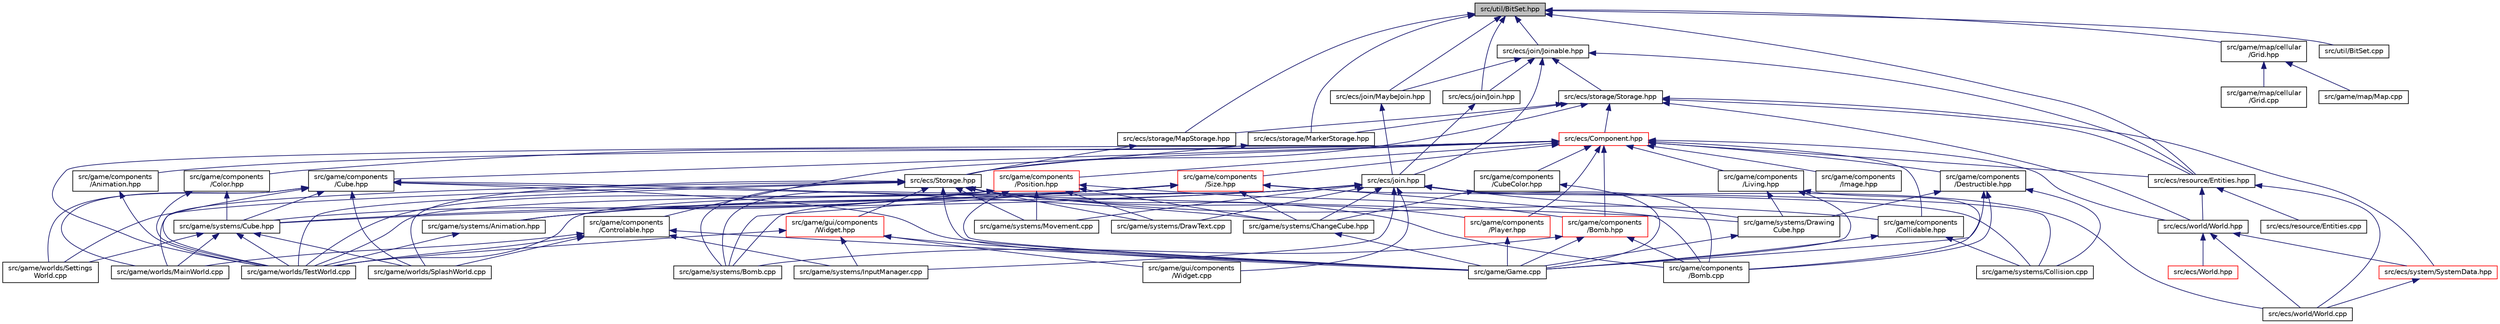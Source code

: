 digraph "src/util/BitSet.hpp"
{
 // LATEX_PDF_SIZE
  edge [fontname="Helvetica",fontsize="10",labelfontname="Helvetica",labelfontsize="10"];
  node [fontname="Helvetica",fontsize="10",shape=record];
  Node1 [label="src/util/BitSet.hpp",height=0.2,width=0.4,color="black", fillcolor="grey75", style="filled", fontcolor="black",tooltip=" "];
  Node1 -> Node2 [dir="back",color="midnightblue",fontsize="10",style="solid",fontname="Helvetica"];
  Node2 [label="src/ecs/join/Join.hpp",height=0.2,width=0.4,color="black", fillcolor="white", style="filled",URL="$join_2_join_8hpp.html",tooltip=" "];
  Node2 -> Node3 [dir="back",color="midnightblue",fontsize="10",style="solid",fontname="Helvetica"];
  Node3 [label="src/ecs/join.hpp",height=0.2,width=0.4,color="black", fillcolor="white", style="filled",URL="$_join_8hpp.html",tooltip=" "];
  Node3 -> Node4 [dir="back",color="midnightblue",fontsize="10",style="solid",fontname="Helvetica"];
  Node4 [label="src/ecs/world/World.cpp",height=0.2,width=0.4,color="black", fillcolor="white", style="filled",URL="$_world_8cpp.html",tooltip=" "];
  Node3 -> Node5 [dir="back",color="midnightblue",fontsize="10",style="solid",fontname="Helvetica"];
  Node5 [label="src/game/components\l/Bomb.cpp",height=0.2,width=0.4,color="black", fillcolor="white", style="filled",URL="$components_2_bomb_8cpp.html",tooltip=" "];
  Node3 -> Node6 [dir="back",color="midnightblue",fontsize="10",style="solid",fontname="Helvetica"];
  Node6 [label="src/game/systems/ChangeCube.hpp",height=0.2,width=0.4,color="black", fillcolor="white", style="filled",URL="$_change_cube_8hpp.html",tooltip=" "];
  Node6 -> Node7 [dir="back",color="midnightblue",fontsize="10",style="solid",fontname="Helvetica"];
  Node7 [label="src/game/Game.cpp",height=0.2,width=0.4,color="black", fillcolor="white", style="filled",URL="$_game_8cpp.html",tooltip=" "];
  Node3 -> Node8 [dir="back",color="midnightblue",fontsize="10",style="solid",fontname="Helvetica"];
  Node8 [label="src/game/systems/Drawing\lCube.hpp",height=0.2,width=0.4,color="black", fillcolor="white", style="filled",URL="$_drawing_cube_8hpp.html",tooltip=" "];
  Node8 -> Node7 [dir="back",color="midnightblue",fontsize="10",style="solid",fontname="Helvetica"];
  Node3 -> Node9 [dir="back",color="midnightblue",fontsize="10",style="solid",fontname="Helvetica"];
  Node9 [label="src/game/gui/components\l/Widget.cpp",height=0.2,width=0.4,color="black", fillcolor="white", style="filled",URL="$_widget_8cpp.html",tooltip=" "];
  Node3 -> Node10 [dir="back",color="midnightblue",fontsize="10",style="solid",fontname="Helvetica"];
  Node10 [label="src/game/systems/Animation.hpp",height=0.2,width=0.4,color="black", fillcolor="white", style="filled",URL="$game_2systems_2_animation_8hpp.html",tooltip=" "];
  Node10 -> Node11 [dir="back",color="midnightblue",fontsize="10",style="solid",fontname="Helvetica"];
  Node11 [label="src/game/worlds/TestWorld.cpp",height=0.2,width=0.4,color="black", fillcolor="white", style="filled",URL="$_test_world_8cpp.html",tooltip=" "];
  Node3 -> Node12 [dir="back",color="midnightblue",fontsize="10",style="solid",fontname="Helvetica"];
  Node12 [label="src/game/systems/Bomb.cpp",height=0.2,width=0.4,color="black", fillcolor="white", style="filled",URL="$systems_2_bomb_8cpp.html",tooltip=" "];
  Node3 -> Node13 [dir="back",color="midnightblue",fontsize="10",style="solid",fontname="Helvetica"];
  Node13 [label="src/game/systems/Collision.cpp",height=0.2,width=0.4,color="black", fillcolor="white", style="filled",URL="$_collision_8cpp.html",tooltip=" "];
  Node3 -> Node14 [dir="back",color="midnightblue",fontsize="10",style="solid",fontname="Helvetica"];
  Node14 [label="src/game/systems/Cube.hpp",height=0.2,width=0.4,color="black", fillcolor="white", style="filled",URL="$game_2systems_2_cube_8hpp.html",tooltip=" "];
  Node14 -> Node15 [dir="back",color="midnightblue",fontsize="10",style="solid",fontname="Helvetica"];
  Node15 [label="src/game/worlds/MainWorld.cpp",height=0.2,width=0.4,color="black", fillcolor="white", style="filled",URL="$_main_world_8cpp.html",tooltip=" "];
  Node14 -> Node16 [dir="back",color="midnightblue",fontsize="10",style="solid",fontname="Helvetica"];
  Node16 [label="src/game/worlds/Settings\lWorld.cpp",height=0.2,width=0.4,color="black", fillcolor="white", style="filled",URL="$_settings_world_8cpp.html",tooltip=" "];
  Node14 -> Node17 [dir="back",color="midnightblue",fontsize="10",style="solid",fontname="Helvetica"];
  Node17 [label="src/game/worlds/SplashWorld.cpp",height=0.2,width=0.4,color="black", fillcolor="white", style="filled",URL="$_splash_world_8cpp.html",tooltip=" "];
  Node14 -> Node11 [dir="back",color="midnightblue",fontsize="10",style="solid",fontname="Helvetica"];
  Node3 -> Node18 [dir="back",color="midnightblue",fontsize="10",style="solid",fontname="Helvetica"];
  Node18 [label="src/game/systems/DrawText.cpp",height=0.2,width=0.4,color="black", fillcolor="white", style="filled",URL="$_draw_text_8cpp.html",tooltip=" "];
  Node3 -> Node19 [dir="back",color="midnightblue",fontsize="10",style="solid",fontname="Helvetica"];
  Node19 [label="src/game/systems/InputManager.cpp",height=0.2,width=0.4,color="black", fillcolor="white", style="filled",URL="$_input_manager_8cpp.html",tooltip=" "];
  Node3 -> Node20 [dir="back",color="midnightblue",fontsize="10",style="solid",fontname="Helvetica"];
  Node20 [label="src/game/systems/Movement.cpp",height=0.2,width=0.4,color="black", fillcolor="white", style="filled",URL="$_movement_8cpp.html",tooltip=" "];
  Node3 -> Node11 [dir="back",color="midnightblue",fontsize="10",style="solid",fontname="Helvetica"];
  Node1 -> Node21 [dir="back",color="midnightblue",fontsize="10",style="solid",fontname="Helvetica"];
  Node21 [label="src/ecs/join/Joinable.hpp",height=0.2,width=0.4,color="black", fillcolor="white", style="filled",URL="$_joinable_8hpp.html",tooltip=" "];
  Node21 -> Node2 [dir="back",color="midnightblue",fontsize="10",style="solid",fontname="Helvetica"];
  Node21 -> Node22 [dir="back",color="midnightblue",fontsize="10",style="solid",fontname="Helvetica"];
  Node22 [label="src/ecs/join/MaybeJoin.hpp",height=0.2,width=0.4,color="black", fillcolor="white", style="filled",URL="$_maybe_join_8hpp.html",tooltip=" "];
  Node22 -> Node3 [dir="back",color="midnightblue",fontsize="10",style="solid",fontname="Helvetica"];
  Node21 -> Node3 [dir="back",color="midnightblue",fontsize="10",style="solid",fontname="Helvetica"];
  Node21 -> Node23 [dir="back",color="midnightblue",fontsize="10",style="solid",fontname="Helvetica"];
  Node23 [label="src/ecs/resource/Entities.hpp",height=0.2,width=0.4,color="black", fillcolor="white", style="filled",URL="$_entities_8hpp.html",tooltip=" "];
  Node23 -> Node24 [dir="back",color="midnightblue",fontsize="10",style="solid",fontname="Helvetica"];
  Node24 [label="src/ecs/resource/Entities.cpp",height=0.2,width=0.4,color="black", fillcolor="white", style="filled",URL="$_entities_8cpp.html",tooltip=" "];
  Node23 -> Node4 [dir="back",color="midnightblue",fontsize="10",style="solid",fontname="Helvetica"];
  Node23 -> Node25 [dir="back",color="midnightblue",fontsize="10",style="solid",fontname="Helvetica"];
  Node25 [label="src/ecs/world/World.hpp",height=0.2,width=0.4,color="black", fillcolor="white", style="filled",URL="$world_2_world_8hpp.html",tooltip=" "];
  Node25 -> Node26 [dir="back",color="midnightblue",fontsize="10",style="solid",fontname="Helvetica"];
  Node26 [label="src/ecs/system/SystemData.hpp",height=0.2,width=0.4,color="red", fillcolor="white", style="filled",URL="$_system_data_8hpp.html",tooltip=" "];
  Node26 -> Node4 [dir="back",color="midnightblue",fontsize="10",style="solid",fontname="Helvetica"];
  Node25 -> Node4 [dir="back",color="midnightblue",fontsize="10",style="solid",fontname="Helvetica"];
  Node25 -> Node48 [dir="back",color="midnightblue",fontsize="10",style="solid",fontname="Helvetica"];
  Node48 [label="src/ecs/World.hpp",height=0.2,width=0.4,color="red", fillcolor="white", style="filled",URL="$_world_8hpp.html",tooltip=" "];
  Node21 -> Node49 [dir="back",color="midnightblue",fontsize="10",style="solid",fontname="Helvetica"];
  Node49 [label="src/ecs/storage/Storage.hpp",height=0.2,width=0.4,color="black", fillcolor="white", style="filled",URL="$storage_2_storage_8hpp.html",tooltip=" "];
  Node49 -> Node50 [dir="back",color="midnightblue",fontsize="10",style="solid",fontname="Helvetica"];
  Node50 [label="src/ecs/Component.hpp",height=0.2,width=0.4,color="red", fillcolor="white", style="filled",URL="$_component_8hpp.html",tooltip=" "];
  Node50 -> Node23 [dir="back",color="midnightblue",fontsize="10",style="solid",fontname="Helvetica"];
  Node50 -> Node25 [dir="back",color="midnightblue",fontsize="10",style="solid",fontname="Helvetica"];
  Node50 -> Node51 [dir="back",color="midnightblue",fontsize="10",style="solid",fontname="Helvetica"];
  Node51 [label="src/game/components\l/Animation.hpp",height=0.2,width=0.4,color="black", fillcolor="white", style="filled",URL="$game_2components_2_animation_8hpp.html",tooltip=" "];
  Node51 -> Node11 [dir="back",color="midnightblue",fontsize="10",style="solid",fontname="Helvetica"];
  Node50 -> Node52 [dir="back",color="midnightblue",fontsize="10",style="solid",fontname="Helvetica"];
  Node52 [label="src/game/components\l/Position.hpp",height=0.2,width=0.4,color="red", fillcolor="white", style="filled",URL="$_position_8hpp.html",tooltip=" "];
  Node52 -> Node28 [dir="back",color="midnightblue",fontsize="10",style="solid",fontname="Helvetica"];
  Node28 [label="src/game/components\l/Bomb.hpp",height=0.2,width=0.4,color="red", fillcolor="white", style="filled",URL="$components_2_bomb_8hpp.html",tooltip=" "];
  Node28 -> Node5 [dir="back",color="midnightblue",fontsize="10",style="solid",fontname="Helvetica"];
  Node28 -> Node7 [dir="back",color="midnightblue",fontsize="10",style="solid",fontname="Helvetica"];
  Node28 -> Node12 [dir="back",color="midnightblue",fontsize="10",style="solid",fontname="Helvetica"];
  Node52 -> Node7 [dir="back",color="midnightblue",fontsize="10",style="solid",fontname="Helvetica"];
  Node52 -> Node6 [dir="back",color="midnightblue",fontsize="10",style="solid",fontname="Helvetica"];
  Node52 -> Node10 [dir="back",color="midnightblue",fontsize="10",style="solid",fontname="Helvetica"];
  Node52 -> Node12 [dir="back",color="midnightblue",fontsize="10",style="solid",fontname="Helvetica"];
  Node52 -> Node14 [dir="back",color="midnightblue",fontsize="10",style="solid",fontname="Helvetica"];
  Node52 -> Node18 [dir="back",color="midnightblue",fontsize="10",style="solid",fontname="Helvetica"];
  Node52 -> Node20 [dir="back",color="midnightblue",fontsize="10",style="solid",fontname="Helvetica"];
  Node52 -> Node11 [dir="back",color="midnightblue",fontsize="10",style="solid",fontname="Helvetica"];
  Node50 -> Node28 [dir="back",color="midnightblue",fontsize="10",style="solid",fontname="Helvetica"];
  Node50 -> Node53 [dir="back",color="midnightblue",fontsize="10",style="solid",fontname="Helvetica"];
  Node53 [label="src/game/components\l/Destructible.hpp",height=0.2,width=0.4,color="black", fillcolor="white", style="filled",URL="$_destructible_8hpp.html",tooltip=" "];
  Node53 -> Node5 [dir="back",color="midnightblue",fontsize="10",style="solid",fontname="Helvetica"];
  Node53 -> Node7 [dir="back",color="midnightblue",fontsize="10",style="solid",fontname="Helvetica"];
  Node53 -> Node8 [dir="back",color="midnightblue",fontsize="10",style="solid",fontname="Helvetica"];
  Node53 -> Node13 [dir="back",color="midnightblue",fontsize="10",style="solid",fontname="Helvetica"];
  Node50 -> Node54 [dir="back",color="midnightblue",fontsize="10",style="solid",fontname="Helvetica"];
  Node54 [label="src/game/components\l/Living.hpp",height=0.2,width=0.4,color="black", fillcolor="white", style="filled",URL="$_living_8hpp.html",tooltip=" "];
  Node54 -> Node5 [dir="back",color="midnightblue",fontsize="10",style="solid",fontname="Helvetica"];
  Node54 -> Node7 [dir="back",color="midnightblue",fontsize="10",style="solid",fontname="Helvetica"];
  Node54 -> Node8 [dir="back",color="midnightblue",fontsize="10",style="solid",fontname="Helvetica"];
  Node50 -> Node55 [dir="back",color="midnightblue",fontsize="10",style="solid",fontname="Helvetica"];
  Node55 [label="src/game/components\l/Size.hpp",height=0.2,width=0.4,color="red", fillcolor="white", style="filled",URL="$_size_8hpp.html",tooltip=" "];
  Node55 -> Node5 [dir="back",color="midnightblue",fontsize="10",style="solid",fontname="Helvetica"];
  Node55 -> Node6 [dir="back",color="midnightblue",fontsize="10",style="solid",fontname="Helvetica"];
  Node55 -> Node10 [dir="back",color="midnightblue",fontsize="10",style="solid",fontname="Helvetica"];
  Node55 -> Node12 [dir="back",color="midnightblue",fontsize="10",style="solid",fontname="Helvetica"];
  Node55 -> Node13 [dir="back",color="midnightblue",fontsize="10",style="solid",fontname="Helvetica"];
  Node55 -> Node14 [dir="back",color="midnightblue",fontsize="10",style="solid",fontname="Helvetica"];
  Node55 -> Node11 [dir="back",color="midnightblue",fontsize="10",style="solid",fontname="Helvetica"];
  Node50 -> Node56 [dir="back",color="midnightblue",fontsize="10",style="solid",fontname="Helvetica"];
  Node56 [label="src/game/components\l/Collidable.hpp",height=0.2,width=0.4,color="black", fillcolor="white", style="filled",URL="$_collidable_8hpp.html",tooltip=" "];
  Node56 -> Node7 [dir="back",color="midnightblue",fontsize="10",style="solid",fontname="Helvetica"];
  Node56 -> Node13 [dir="back",color="midnightblue",fontsize="10",style="solid",fontname="Helvetica"];
  Node50 -> Node57 [dir="back",color="midnightblue",fontsize="10",style="solid",fontname="Helvetica"];
  Node57 [label="src/game/components\l/Color.hpp",height=0.2,width=0.4,color="black", fillcolor="white", style="filled",URL="$game_2components_2_color_8hpp.html",tooltip=" "];
  Node57 -> Node14 [dir="back",color="midnightblue",fontsize="10",style="solid",fontname="Helvetica"];
  Node57 -> Node11 [dir="back",color="midnightblue",fontsize="10",style="solid",fontname="Helvetica"];
  Node50 -> Node30 [dir="back",color="midnightblue",fontsize="10",style="solid",fontname="Helvetica"];
  Node30 [label="src/game/components\l/Controlable.hpp",height=0.2,width=0.4,color="black", fillcolor="white", style="filled",URL="$_controlable_8hpp.html",tooltip=" "];
  Node30 -> Node7 [dir="back",color="midnightblue",fontsize="10",style="solid",fontname="Helvetica"];
  Node30 -> Node19 [dir="back",color="midnightblue",fontsize="10",style="solid",fontname="Helvetica"];
  Node30 -> Node15 [dir="back",color="midnightblue",fontsize="10",style="solid",fontname="Helvetica"];
  Node30 -> Node17 [dir="back",color="midnightblue",fontsize="10",style="solid",fontname="Helvetica"];
  Node30 -> Node11 [dir="back",color="midnightblue",fontsize="10",style="solid",fontname="Helvetica"];
  Node50 -> Node58 [dir="back",color="midnightblue",fontsize="10",style="solid",fontname="Helvetica"];
  Node58 [label="src/game/components\l/Cube.hpp",height=0.2,width=0.4,color="black", fillcolor="white", style="filled",URL="$game_2components_2_cube_8hpp.html",tooltip=" "];
  Node58 -> Node7 [dir="back",color="midnightblue",fontsize="10",style="solid",fontname="Helvetica"];
  Node58 -> Node6 [dir="back",color="midnightblue",fontsize="10",style="solid",fontname="Helvetica"];
  Node58 -> Node8 [dir="back",color="midnightblue",fontsize="10",style="solid",fontname="Helvetica"];
  Node58 -> Node14 [dir="back",color="midnightblue",fontsize="10",style="solid",fontname="Helvetica"];
  Node58 -> Node15 [dir="back",color="midnightblue",fontsize="10",style="solid",fontname="Helvetica"];
  Node58 -> Node16 [dir="back",color="midnightblue",fontsize="10",style="solid",fontname="Helvetica"];
  Node58 -> Node17 [dir="back",color="midnightblue",fontsize="10",style="solid",fontname="Helvetica"];
  Node58 -> Node11 [dir="back",color="midnightblue",fontsize="10",style="solid",fontname="Helvetica"];
  Node50 -> Node59 [dir="back",color="midnightblue",fontsize="10",style="solid",fontname="Helvetica"];
  Node59 [label="src/game/components\l/CubeColor.hpp",height=0.2,width=0.4,color="black", fillcolor="white", style="filled",URL="$_cube_color_8hpp.html",tooltip=" "];
  Node59 -> Node7 [dir="back",color="midnightblue",fontsize="10",style="solid",fontname="Helvetica"];
  Node59 -> Node6 [dir="back",color="midnightblue",fontsize="10",style="solid",fontname="Helvetica"];
  Node50 -> Node60 [dir="back",color="midnightblue",fontsize="10",style="solid",fontname="Helvetica"];
  Node60 [label="src/game/components\l/Image.hpp",height=0.2,width=0.4,color="black", fillcolor="white", style="filled",URL="$game_2components_2_image_8hpp.html",tooltip=" "];
  Node50 -> Node31 [dir="back",color="midnightblue",fontsize="10",style="solid",fontname="Helvetica"];
  Node31 [label="src/game/components\l/Player.hpp",height=0.2,width=0.4,color="red", fillcolor="white", style="filled",URL="$_player_8hpp.html",tooltip=" "];
  Node31 -> Node7 [dir="back",color="midnightblue",fontsize="10",style="solid",fontname="Helvetica"];
  Node50 -> Node11 [dir="back",color="midnightblue",fontsize="10",style="solid",fontname="Helvetica"];
  Node49 -> Node23 [dir="back",color="midnightblue",fontsize="10",style="solid",fontname="Helvetica"];
  Node49 -> Node69 [dir="back",color="midnightblue",fontsize="10",style="solid",fontname="Helvetica"];
  Node69 [label="src/ecs/storage/MapStorage.hpp",height=0.2,width=0.4,color="black", fillcolor="white", style="filled",URL="$_map_storage_8hpp.html",tooltip=" "];
  Node69 -> Node70 [dir="back",color="midnightblue",fontsize="10",style="solid",fontname="Helvetica"];
  Node70 [label="src/ecs/Storage.hpp",height=0.2,width=0.4,color="black", fillcolor="white", style="filled",URL="$_storage_8hpp.html",tooltip=" "];
  Node70 -> Node5 [dir="back",color="midnightblue",fontsize="10",style="solid",fontname="Helvetica"];
  Node70 -> Node56 [dir="back",color="midnightblue",fontsize="10",style="solid",fontname="Helvetica"];
  Node70 -> Node31 [dir="back",color="midnightblue",fontsize="10",style="solid",fontname="Helvetica"];
  Node70 -> Node7 [dir="back",color="midnightblue",fontsize="10",style="solid",fontname="Helvetica"];
  Node70 -> Node37 [dir="back",color="midnightblue",fontsize="10",style="solid",fontname="Helvetica"];
  Node37 [label="src/game/gui/components\l/Widget.hpp",height=0.2,width=0.4,color="red", fillcolor="white", style="filled",URL="$_widget_8hpp.html",tooltip=" "];
  Node37 -> Node7 [dir="back",color="midnightblue",fontsize="10",style="solid",fontname="Helvetica"];
  Node37 -> Node9 [dir="back",color="midnightblue",fontsize="10",style="solid",fontname="Helvetica"];
  Node37 -> Node19 [dir="back",color="midnightblue",fontsize="10",style="solid",fontname="Helvetica"];
  Node37 -> Node11 [dir="back",color="midnightblue",fontsize="10",style="solid",fontname="Helvetica"];
  Node70 -> Node12 [dir="back",color="midnightblue",fontsize="10",style="solid",fontname="Helvetica"];
  Node70 -> Node18 [dir="back",color="midnightblue",fontsize="10",style="solid",fontname="Helvetica"];
  Node70 -> Node20 [dir="back",color="midnightblue",fontsize="10",style="solid",fontname="Helvetica"];
  Node70 -> Node15 [dir="back",color="midnightblue",fontsize="10",style="solid",fontname="Helvetica"];
  Node70 -> Node16 [dir="back",color="midnightblue",fontsize="10",style="solid",fontname="Helvetica"];
  Node70 -> Node17 [dir="back",color="midnightblue",fontsize="10",style="solid",fontname="Helvetica"];
  Node70 -> Node11 [dir="back",color="midnightblue",fontsize="10",style="solid",fontname="Helvetica"];
  Node49 -> Node71 [dir="back",color="midnightblue",fontsize="10",style="solid",fontname="Helvetica"];
  Node71 [label="src/ecs/storage/MarkerStorage.hpp",height=0.2,width=0.4,color="black", fillcolor="white", style="filled",URL="$_marker_storage_8hpp.html",tooltip=" "];
  Node71 -> Node70 [dir="back",color="midnightblue",fontsize="10",style="solid",fontname="Helvetica"];
  Node49 -> Node70 [dir="back",color="midnightblue",fontsize="10",style="solid",fontname="Helvetica"];
  Node49 -> Node26 [dir="back",color="midnightblue",fontsize="10",style="solid",fontname="Helvetica"];
  Node49 -> Node25 [dir="back",color="midnightblue",fontsize="10",style="solid",fontname="Helvetica"];
  Node1 -> Node22 [dir="back",color="midnightblue",fontsize="10",style="solid",fontname="Helvetica"];
  Node1 -> Node23 [dir="back",color="midnightblue",fontsize="10",style="solid",fontname="Helvetica"];
  Node1 -> Node69 [dir="back",color="midnightblue",fontsize="10",style="solid",fontname="Helvetica"];
  Node1 -> Node71 [dir="back",color="midnightblue",fontsize="10",style="solid",fontname="Helvetica"];
  Node1 -> Node72 [dir="back",color="midnightblue",fontsize="10",style="solid",fontname="Helvetica"];
  Node72 [label="src/game/map/cellular\l/Grid.hpp",height=0.2,width=0.4,color="black", fillcolor="white", style="filled",URL="$_grid_8hpp.html",tooltip=" "];
  Node72 -> Node73 [dir="back",color="midnightblue",fontsize="10",style="solid",fontname="Helvetica"];
  Node73 [label="src/game/map/cellular\l/Grid.cpp",height=0.2,width=0.4,color="black", fillcolor="white", style="filled",URL="$_grid_8cpp.html",tooltip=" "];
  Node72 -> Node74 [dir="back",color="midnightblue",fontsize="10",style="solid",fontname="Helvetica"];
  Node74 [label="src/game/map/Map.cpp",height=0.2,width=0.4,color="black", fillcolor="white", style="filled",URL="$_map_8cpp.html",tooltip=" "];
  Node1 -> Node75 [dir="back",color="midnightblue",fontsize="10",style="solid",fontname="Helvetica"];
  Node75 [label="src/util/BitSet.cpp",height=0.2,width=0.4,color="black", fillcolor="white", style="filled",URL="$_bit_set_8cpp.html",tooltip=" "];
}
